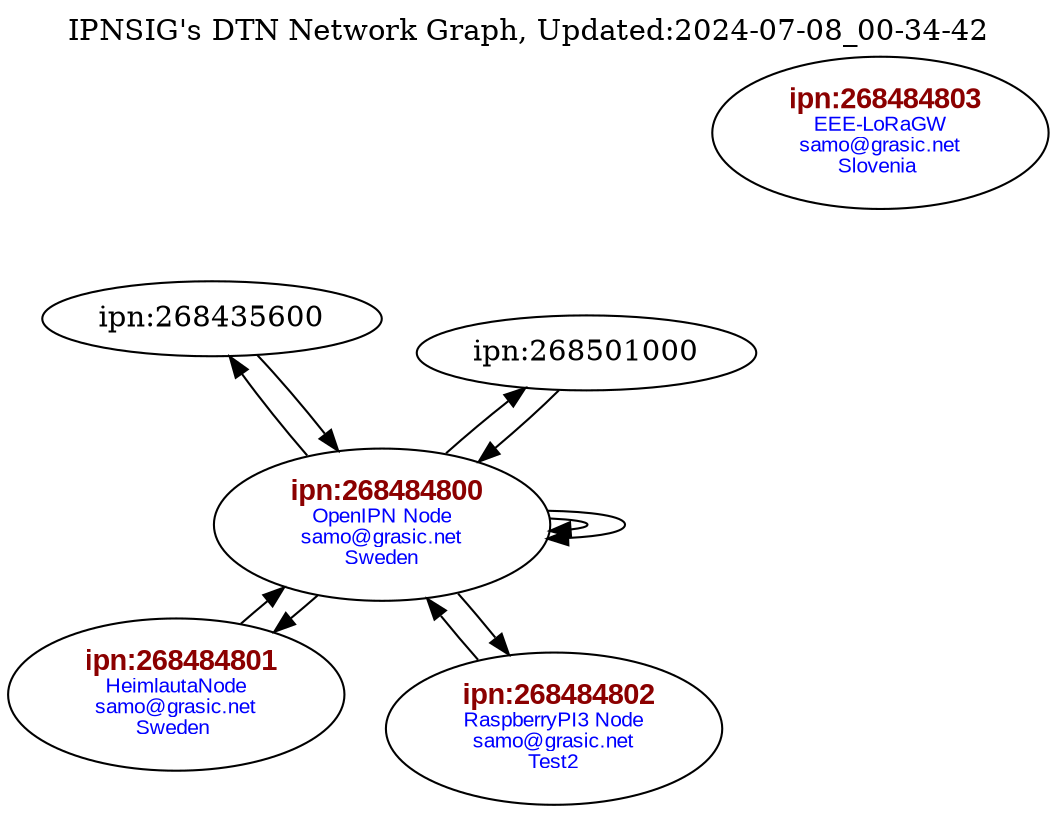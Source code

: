digraph G { layout=neato; overlap=false;
"ipn:268484801" [label=< <FONT POINT-SIZE="14" FACE="Arial" COLOR="darkred"><B>ipn:268484801</B></FONT><BR/><FONT POINT-SIZE="10" FACE="Arial" COLOR="blue">HeimlautaNode<br/>samo&#64;grasic&#46;net<br/>Sweden </FONT>>];
"ipn:268484802" [label=< <FONT POINT-SIZE="14" FACE="Arial" COLOR="darkred"><B>ipn:268484802</B></FONT><BR/><FONT POINT-SIZE="10" FACE="Arial" COLOR="blue">RaspberryPI3 Node<br/>samo&#64;grasic&#46;net<br/>Test2</FONT>>];
"ipn:268484803" [label=< <FONT POINT-SIZE="14" FACE="Arial" COLOR="darkred"><B>ipn:268484803</B></FONT><BR/><FONT POINT-SIZE="10" FACE="Arial" COLOR="blue">EEE-LoRaGW<br/>samo&#64;grasic&#46;net<br/>Slovenia </FONT>>];
"ipn:268484800" [label=< <FONT POINT-SIZE="14" FACE="Arial" COLOR="darkred"><B>ipn:268484800</B></FONT><BR/><FONT POINT-SIZE="10" FACE="Arial" COLOR="blue">OpenIPN Node<br/>samo&#64;grasic&#46;net<br/>Sweden</FONT>>];
"ipn:268435600" -> "ipn:268484800"
"ipn:268484800" -> "ipn:268435600"
"ipn:268484800" -> "ipn:268484800"
"ipn:268484800" -> "ipn:268484800"
"ipn:268484800" -> "ipn:268484801"
"ipn:268484800" -> "ipn:268484802"
"ipn:268484800" -> "ipn:268501000"
"ipn:268484801" -> "ipn:268484800"
"ipn:268484802" -> "ipn:268484800"
"ipn:268501000" -> "ipn:268484800"
labelloc="t"; label="IPNSIG's DTN Network Graph, Updated:2024-07-08_00-34-42"}
